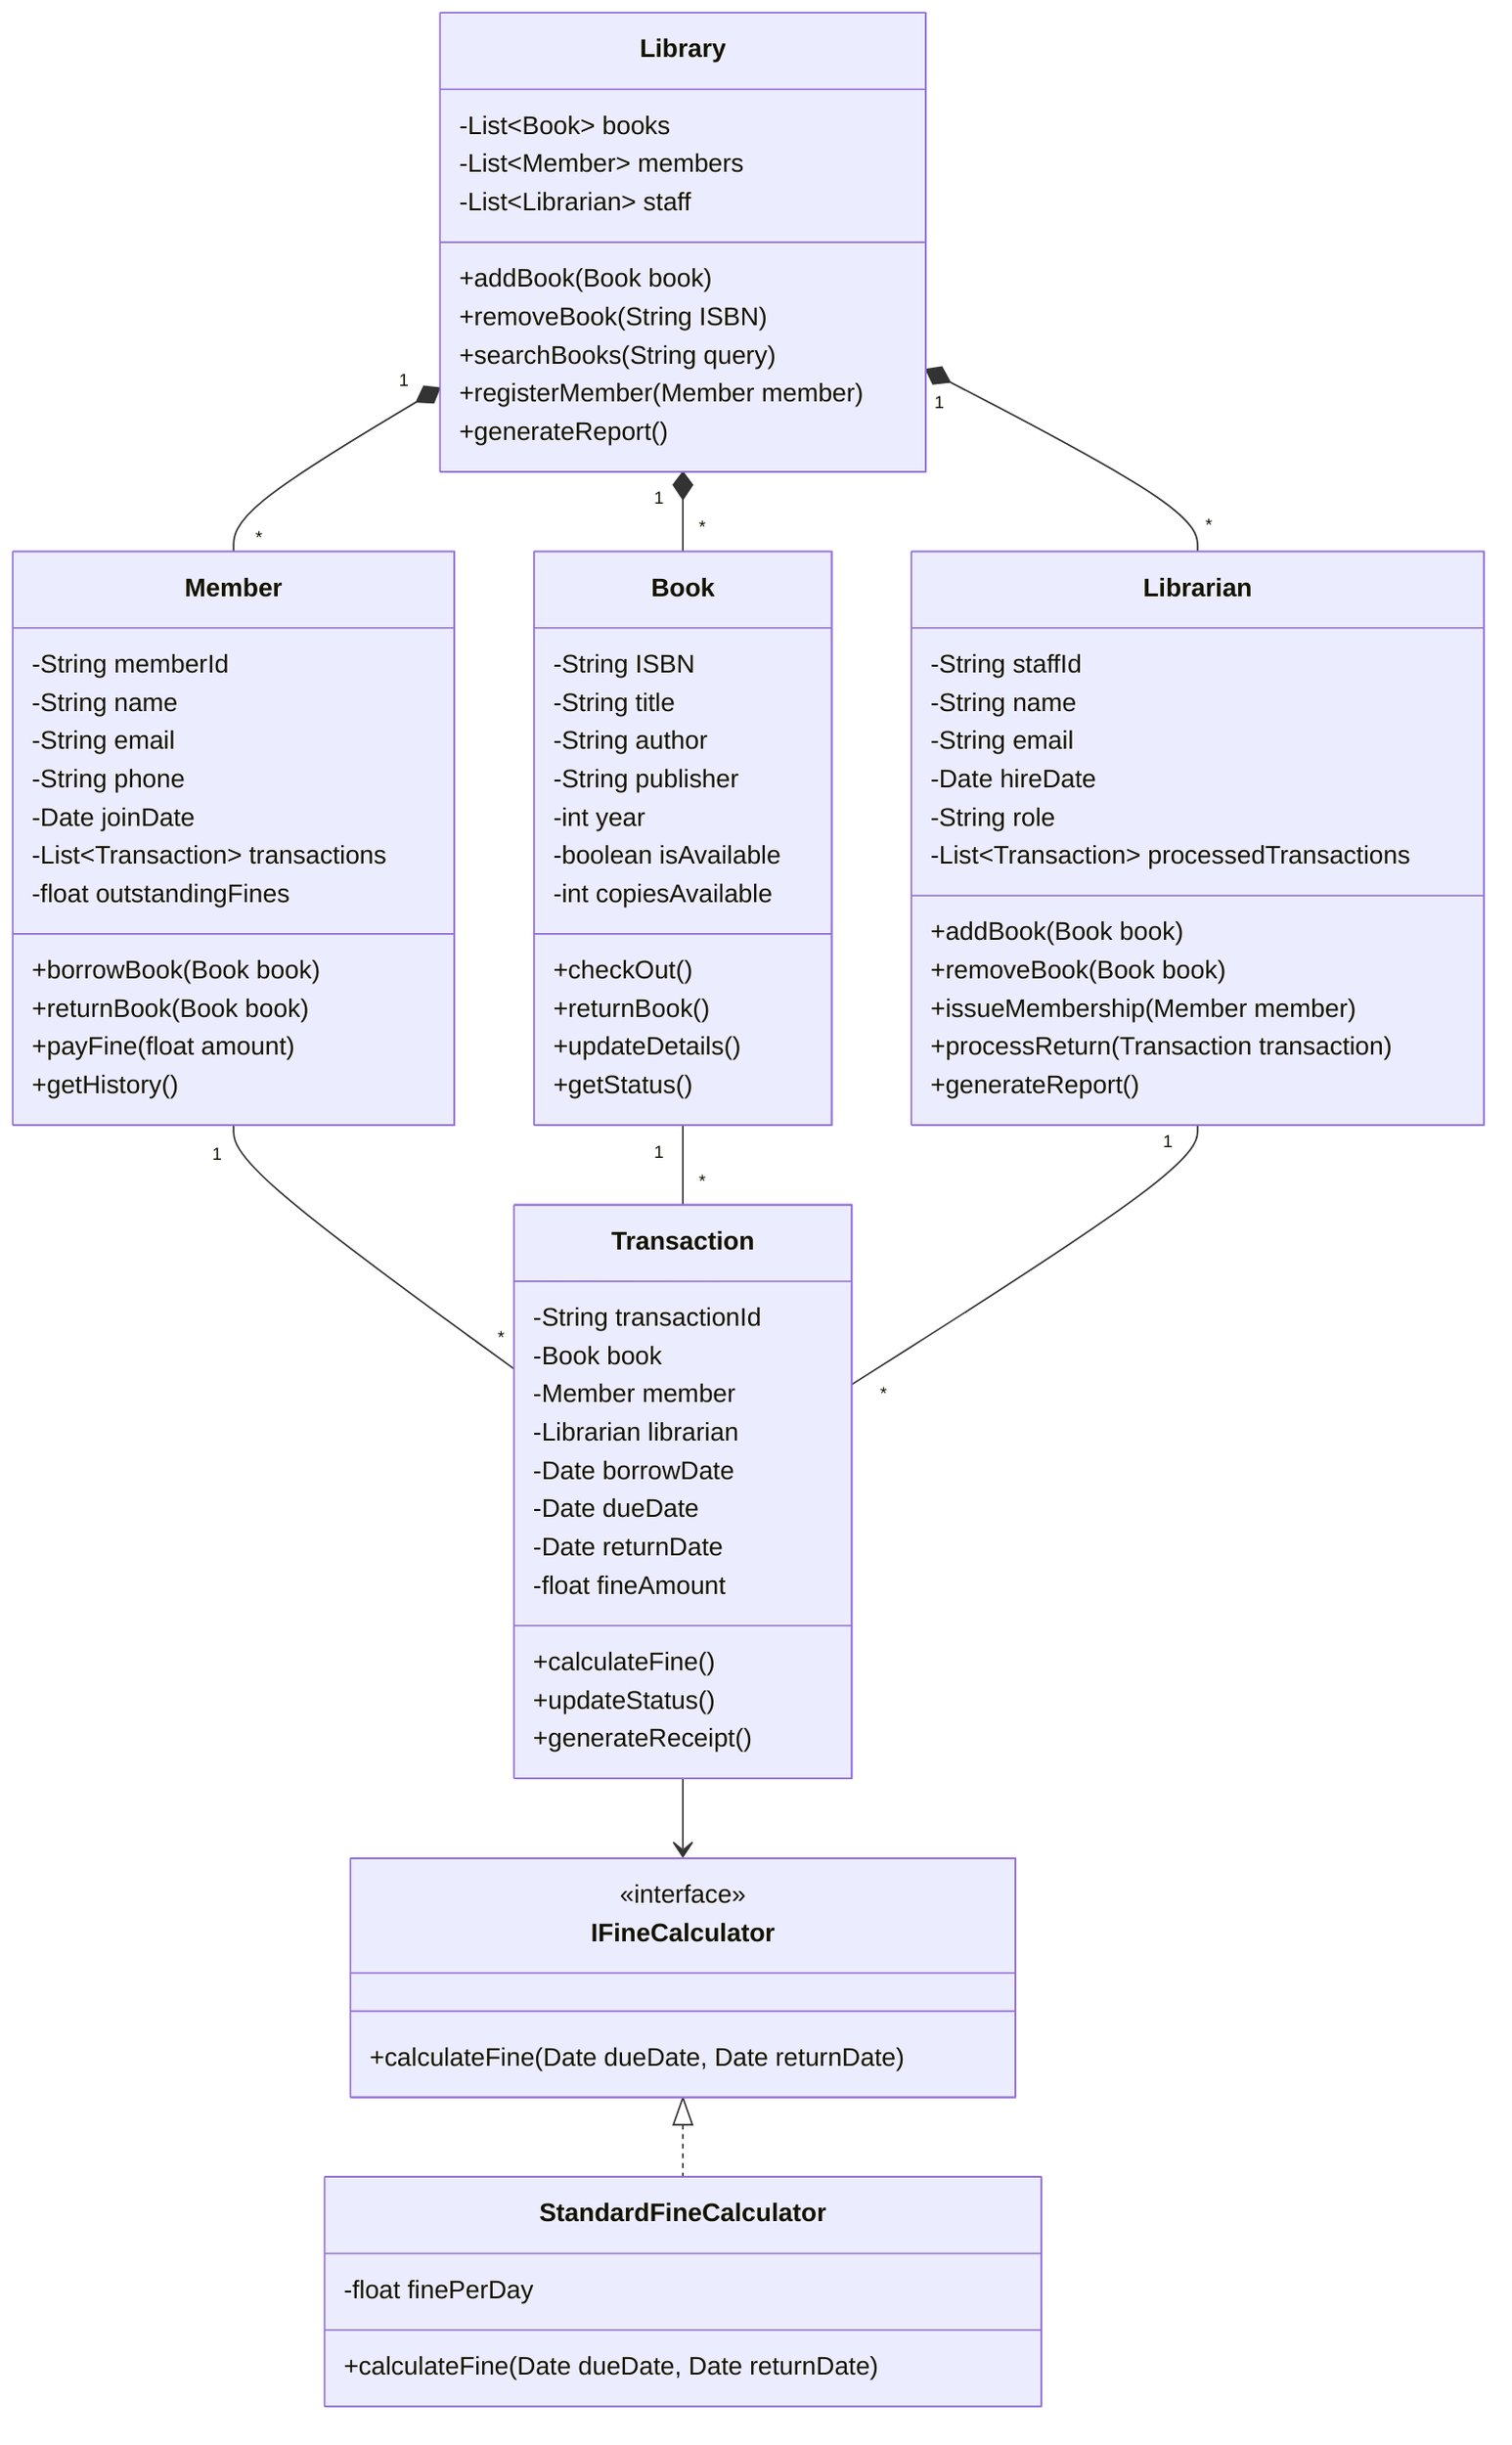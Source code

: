 classDiagram
    class Library {
        -List~Book~ books
        -List~Member~ members
        -List~Librarian~ staff
        +addBook(Book book)
        +removeBook(String ISBN)
        +searchBooks(String query)
        +registerMember(Member member)
        +generateReport()
    }

    class Book {
        -String ISBN
        -String title
        -String author
        -String publisher
        -int year
        -boolean isAvailable
        -int copiesAvailable
        +checkOut()
        +returnBook()
        +updateDetails()
        +getStatus()
    }

    class Member {
        -String memberId
        -String name
        -String email
        -String phone
        -Date joinDate
        -List~Transaction~ transactions
        -float outstandingFines
        +borrowBook(Book book)
        +returnBook(Book book)
        +payFine(float amount)
        +getHistory()
    }

    class Librarian {
        -String staffId
        -String name
        -String email
        -Date hireDate
        -String role
        -List~Transaction~ processedTransactions
        +addBook(Book book)
        +removeBook(Book book)
        +issueMembership(Member member)
        +processReturn(Transaction transaction)
        +generateReport()
    }

    class Transaction {
        -String transactionId
        -Book book
        -Member member
        -Librarian librarian
        -Date borrowDate
        -Date dueDate
        -Date returnDate
        -float fineAmount
        +calculateFine()
        +updateStatus()
        +generateReceipt()
    }

    class IFineCalculator {
        <<interface>>
        +calculateFine(Date dueDate, Date returnDate)
    }

    class StandardFineCalculator {
        -float finePerDay
        +calculateFine(Date dueDate, Date returnDate)
    }

    Library "1" *-- "*" Book
    Library "1" *-- "*" Member
    Library "1" *-- "*" Librarian
    Member "1" -- "*" Transaction
    Book "1" -- "*" Transaction
    Librarian "1" -- "*" Transaction
    IFineCalculator <|.. StandardFineCalculator
    Transaction --> IFineCalculator